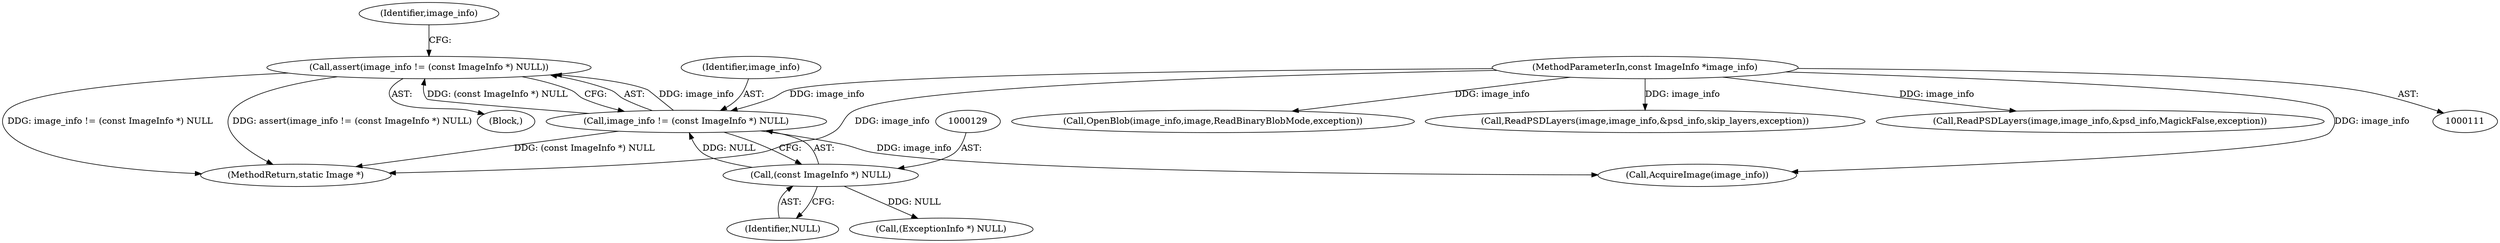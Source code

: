 digraph "0_ImageMagick_f6e9d0d9955e85bdd7540b251cd50d598dacc5e6_48@API" {
"1000125" [label="(Call,assert(image_info != (const ImageInfo *) NULL))"];
"1000126" [label="(Call,image_info != (const ImageInfo *) NULL)"];
"1000112" [label="(MethodParameterIn,const ImageInfo *image_info)"];
"1000128" [label="(Call,(const ImageInfo *) NULL)"];
"1000127" [label="(Identifier,image_info)"];
"1000114" [label="(Block,)"];
"1000112" [label="(MethodParameterIn,const ImageInfo *image_info)"];
"1000170" [label="(Call,OpenBlob(image_info,image,ReadBinaryBlobMode,exception))"];
"1000125" [label="(Call,assert(image_info != (const ImageInfo *) NULL))"];
"1000130" [label="(Identifier,NULL)"];
"1000883" [label="(Call,ReadPSDLayers(image,image_info,&psd_info,skip_layers,exception))"];
"1000969" [label="(Call,ReadPSDLayers(image,image_info,&psd_info,MagickFalse,exception))"];
"1000155" [label="(Call,(ExceptionInfo *) NULL)"];
"1000166" [label="(Call,AcquireImage(image_info))"];
"1000134" [label="(Identifier,image_info)"];
"1001024" [label="(MethodReturn,static Image *)"];
"1000126" [label="(Call,image_info != (const ImageInfo *) NULL)"];
"1000128" [label="(Call,(const ImageInfo *) NULL)"];
"1000125" -> "1000114"  [label="AST: "];
"1000125" -> "1000126"  [label="CFG: "];
"1000126" -> "1000125"  [label="AST: "];
"1000134" -> "1000125"  [label="CFG: "];
"1000125" -> "1001024"  [label="DDG: image_info != (const ImageInfo *) NULL"];
"1000125" -> "1001024"  [label="DDG: assert(image_info != (const ImageInfo *) NULL)"];
"1000126" -> "1000125"  [label="DDG: image_info"];
"1000126" -> "1000125"  [label="DDG: (const ImageInfo *) NULL"];
"1000126" -> "1000128"  [label="CFG: "];
"1000127" -> "1000126"  [label="AST: "];
"1000128" -> "1000126"  [label="AST: "];
"1000126" -> "1001024"  [label="DDG: (const ImageInfo *) NULL"];
"1000112" -> "1000126"  [label="DDG: image_info"];
"1000128" -> "1000126"  [label="DDG: NULL"];
"1000126" -> "1000166"  [label="DDG: image_info"];
"1000112" -> "1000111"  [label="AST: "];
"1000112" -> "1001024"  [label="DDG: image_info"];
"1000112" -> "1000166"  [label="DDG: image_info"];
"1000112" -> "1000170"  [label="DDG: image_info"];
"1000112" -> "1000883"  [label="DDG: image_info"];
"1000112" -> "1000969"  [label="DDG: image_info"];
"1000128" -> "1000130"  [label="CFG: "];
"1000129" -> "1000128"  [label="AST: "];
"1000130" -> "1000128"  [label="AST: "];
"1000128" -> "1000155"  [label="DDG: NULL"];
}
